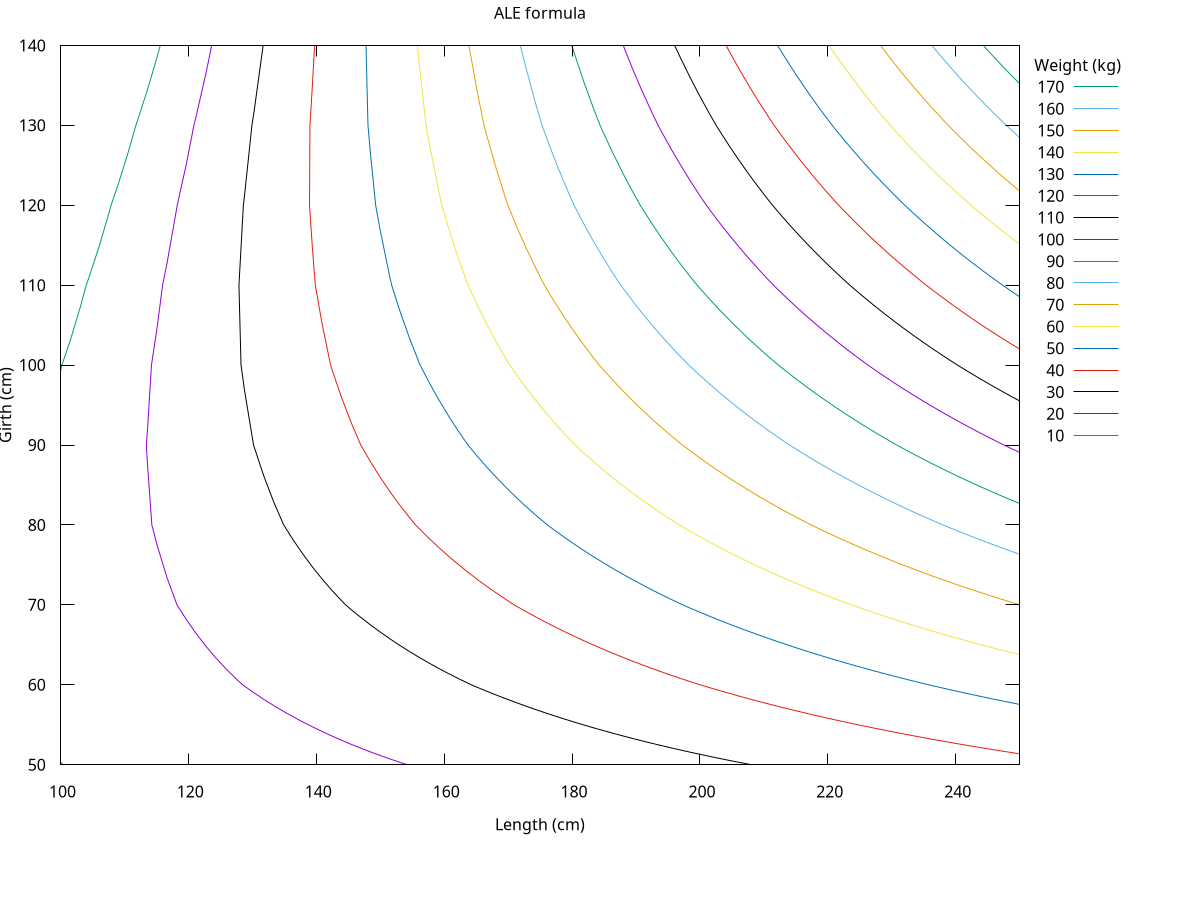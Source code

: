 #!/usr/bin/gnuplot -c
set terminal pngcairo size 900,580 font "Arial,8"

# Commandline switch for USC units
if (ARG1 eq "use_usc") {
    use_SI = 0
} else {
    use_SI = 1
}

if (ARG2 eq "do_stdgirth") {
    do_stdgirth = 1
} else {
    do_stdgirth = 0
}

use_old = 0

b0 = 2.828
b1 = 0.0000296
b2 = 0.006123
b3 = -0.008284
b4 = 0.1845
b5 = -0.1943
	    
ale(L,G) = b0 + b1*G*G*L + b2*G*L + b3*G*G + b4*G + b5*L

usc_ale(L,G) = ale(L*2.54, G*2.54)/0.453592
usc_old(L,G) = G*G*L/800
old(L,G) = usc_old(L/2.54, G/2.54)*0.453592

# See the code.
stdgirth(L) = 5.424571 + 0.479914*L

set lmargin at screen 0.05
set rmargin at screen 0.85
set bmargin at screen 0.15
set tmargin at screen 0.95

if (use_SI) {
    set xrange [100 : 250]
    set yrange [50  : 140]
    if (do_stdgirth) {
        set key outside right bottom
        unset xtics
        unset ytics
        plot stdgirth(x) with linespoints
    } else {
        set key noautotitle
        set key outside right
        set contour base
        set view map
        unset surface
        set xlabel "Length (cm)"
        set ylabel "Girth (cm)"
        set key title "Weight (kg)"
        set cntrparam levels incremental 10, 10, 170
        if (use_old) {
            set title "Old formula"
            splot old(x,y)
        } else {
            set title "ALE formula"
            splot ale(x,y)
        }
    }

} else {
    set key noautotitle
    set key outside right
    set contour base
    set view map
    unset surface
    set xrange [40 : 90]
    set yrange [19 : 51]
    set xlabel "Length (in)"
    set ylabel "Girth (in)"
    set key title "Weight (lb)"
    set cntrparam levels incremental 30, 10, 270
    if (use_old) {
        set title "Old formula"
        splot usc_old(x,y)
    } else {
        set title "ALE formula"
        splot usc_ale(x,y)
    }

}
